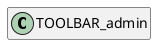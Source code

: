 @startuml
set namespaceSeparator \\
hide members
hide << alias >> circle

class TOOLBAR_admin
@enduml
